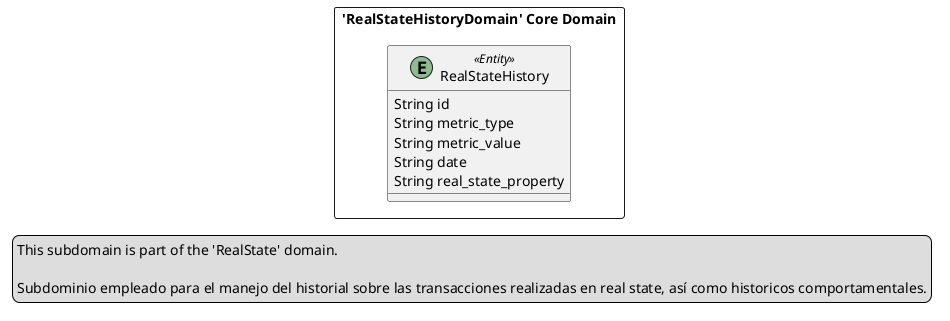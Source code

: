 @startuml

skinparam componentStyle uml2

package "'RealStateHistoryDomain' Core Domain" <<Rectangle>> {
	class RealStateHistory <<(E,DarkSeaGreen) Entity>> {
		String id
		String metric_type
		String metric_value
		String date
		String real_state_property
	}
}
legend left
  This subdomain is part of the 'RealState' domain.

  Subdominio empleado para el manejo del historial sobre las transacciones realizadas en real state, así como historicos comportamentales.
end legend


@enduml
